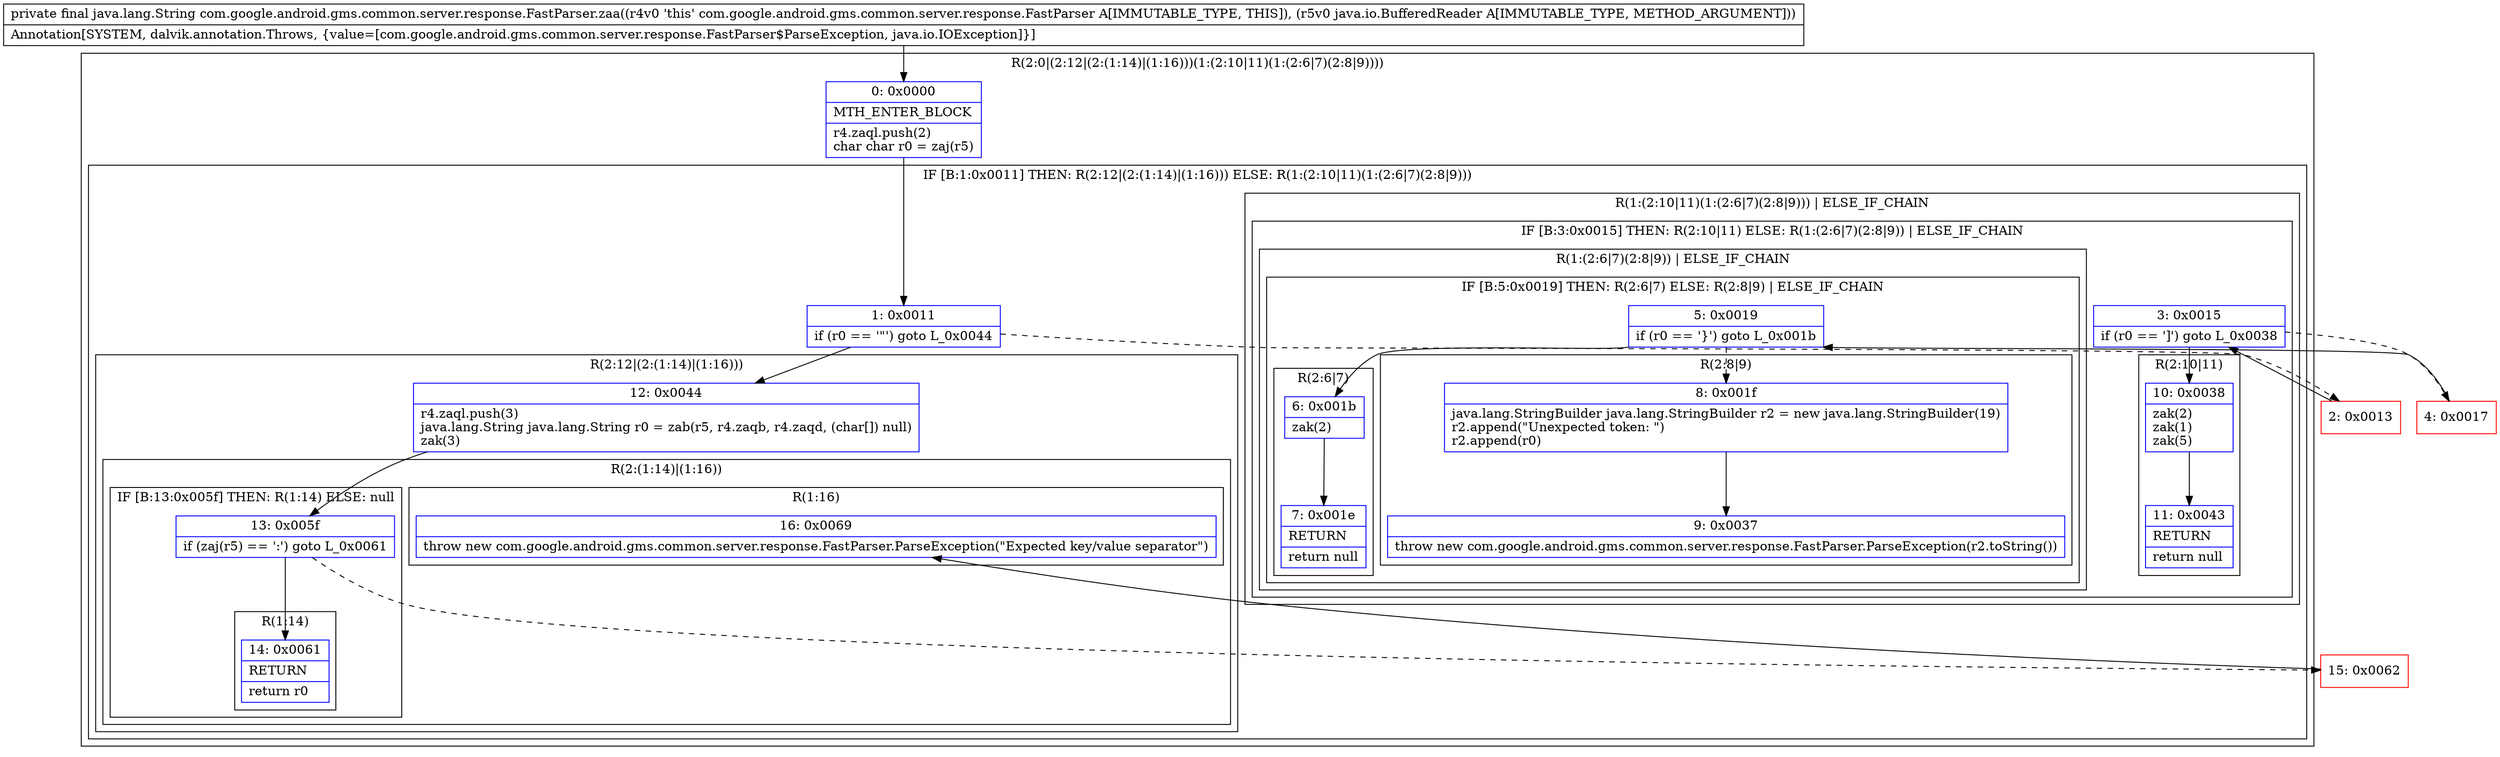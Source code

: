 digraph "CFG forcom.google.android.gms.common.server.response.FastParser.zaa(Ljava\/io\/BufferedReader;)Ljava\/lang\/String;" {
subgraph cluster_Region_1059228713 {
label = "R(2:0|(2:12|(2:(1:14)|(1:16)))(1:(2:10|11)(1:(2:6|7)(2:8|9))))";
node [shape=record,color=blue];
Node_0 [shape=record,label="{0\:\ 0x0000|MTH_ENTER_BLOCK\l|r4.zaql.push(2)\lchar char r0 = zaj(r5)\l}"];
subgraph cluster_IfRegion_1348334139 {
label = "IF [B:1:0x0011] THEN: R(2:12|(2:(1:14)|(1:16))) ELSE: R(1:(2:10|11)(1:(2:6|7)(2:8|9)))";
node [shape=record,color=blue];
Node_1 [shape=record,label="{1\:\ 0x0011|if (r0 == '\"') goto L_0x0044\l}"];
subgraph cluster_Region_1934449328 {
label = "R(2:12|(2:(1:14)|(1:16)))";
node [shape=record,color=blue];
Node_12 [shape=record,label="{12\:\ 0x0044|r4.zaql.push(3)\ljava.lang.String java.lang.String r0 = zab(r5, r4.zaqb, r4.zaqd, (char[]) null)\lzak(3)\l}"];
subgraph cluster_Region_935570856 {
label = "R(2:(1:14)|(1:16))";
node [shape=record,color=blue];
subgraph cluster_IfRegion_1392951687 {
label = "IF [B:13:0x005f] THEN: R(1:14) ELSE: null";
node [shape=record,color=blue];
Node_13 [shape=record,label="{13\:\ 0x005f|if (zaj(r5) == ':') goto L_0x0061\l}"];
subgraph cluster_Region_700566608 {
label = "R(1:14)";
node [shape=record,color=blue];
Node_14 [shape=record,label="{14\:\ 0x0061|RETURN\l|return r0\l}"];
}
}
subgraph cluster_Region_1081983283 {
label = "R(1:16)";
node [shape=record,color=blue];
Node_16 [shape=record,label="{16\:\ 0x0069|throw new com.google.android.gms.common.server.response.FastParser.ParseException(\"Expected key\/value separator\")\l}"];
}
}
}
subgraph cluster_Region_525912028 {
label = "R(1:(2:10|11)(1:(2:6|7)(2:8|9))) | ELSE_IF_CHAIN\l";
node [shape=record,color=blue];
subgraph cluster_IfRegion_2112157255 {
label = "IF [B:3:0x0015] THEN: R(2:10|11) ELSE: R(1:(2:6|7)(2:8|9)) | ELSE_IF_CHAIN\l";
node [shape=record,color=blue];
Node_3 [shape=record,label="{3\:\ 0x0015|if (r0 == ']') goto L_0x0038\l}"];
subgraph cluster_Region_903645042 {
label = "R(2:10|11)";
node [shape=record,color=blue];
Node_10 [shape=record,label="{10\:\ 0x0038|zak(2)\lzak(1)\lzak(5)\l}"];
Node_11 [shape=record,label="{11\:\ 0x0043|RETURN\l|return null\l}"];
}
subgraph cluster_Region_1353937591 {
label = "R(1:(2:6|7)(2:8|9)) | ELSE_IF_CHAIN\l";
node [shape=record,color=blue];
subgraph cluster_IfRegion_1742089777 {
label = "IF [B:5:0x0019] THEN: R(2:6|7) ELSE: R(2:8|9) | ELSE_IF_CHAIN\l";
node [shape=record,color=blue];
Node_5 [shape=record,label="{5\:\ 0x0019|if (r0 == '\}') goto L_0x001b\l}"];
subgraph cluster_Region_2120832459 {
label = "R(2:6|7)";
node [shape=record,color=blue];
Node_6 [shape=record,label="{6\:\ 0x001b|zak(2)\l}"];
Node_7 [shape=record,label="{7\:\ 0x001e|RETURN\l|return null\l}"];
}
subgraph cluster_Region_1279173926 {
label = "R(2:8|9)";
node [shape=record,color=blue];
Node_8 [shape=record,label="{8\:\ 0x001f|java.lang.StringBuilder java.lang.StringBuilder r2 = new java.lang.StringBuilder(19)\lr2.append(\"Unexpected token: \")\lr2.append(r0)\l}"];
Node_9 [shape=record,label="{9\:\ 0x0037|throw new com.google.android.gms.common.server.response.FastParser.ParseException(r2.toString())\l}"];
}
}
}
}
}
}
}
Node_2 [shape=record,color=red,label="{2\:\ 0x0013}"];
Node_4 [shape=record,color=red,label="{4\:\ 0x0017}"];
Node_15 [shape=record,color=red,label="{15\:\ 0x0062}"];
MethodNode[shape=record,label="{private final java.lang.String com.google.android.gms.common.server.response.FastParser.zaa((r4v0 'this' com.google.android.gms.common.server.response.FastParser A[IMMUTABLE_TYPE, THIS]), (r5v0 java.io.BufferedReader A[IMMUTABLE_TYPE, METHOD_ARGUMENT]))  | Annotation[SYSTEM, dalvik.annotation.Throws, \{value=[com.google.android.gms.common.server.response.FastParser$ParseException, java.io.IOException]\}]\l}"];
MethodNode -> Node_0;
Node_0 -> Node_1;
Node_1 -> Node_2[style=dashed];
Node_1 -> Node_12;
Node_12 -> Node_13;
Node_13 -> Node_14;
Node_13 -> Node_15[style=dashed];
Node_3 -> Node_4[style=dashed];
Node_3 -> Node_10;
Node_10 -> Node_11;
Node_5 -> Node_6;
Node_5 -> Node_8[style=dashed];
Node_6 -> Node_7;
Node_8 -> Node_9;
Node_2 -> Node_3;
Node_4 -> Node_5;
Node_15 -> Node_16;
}

